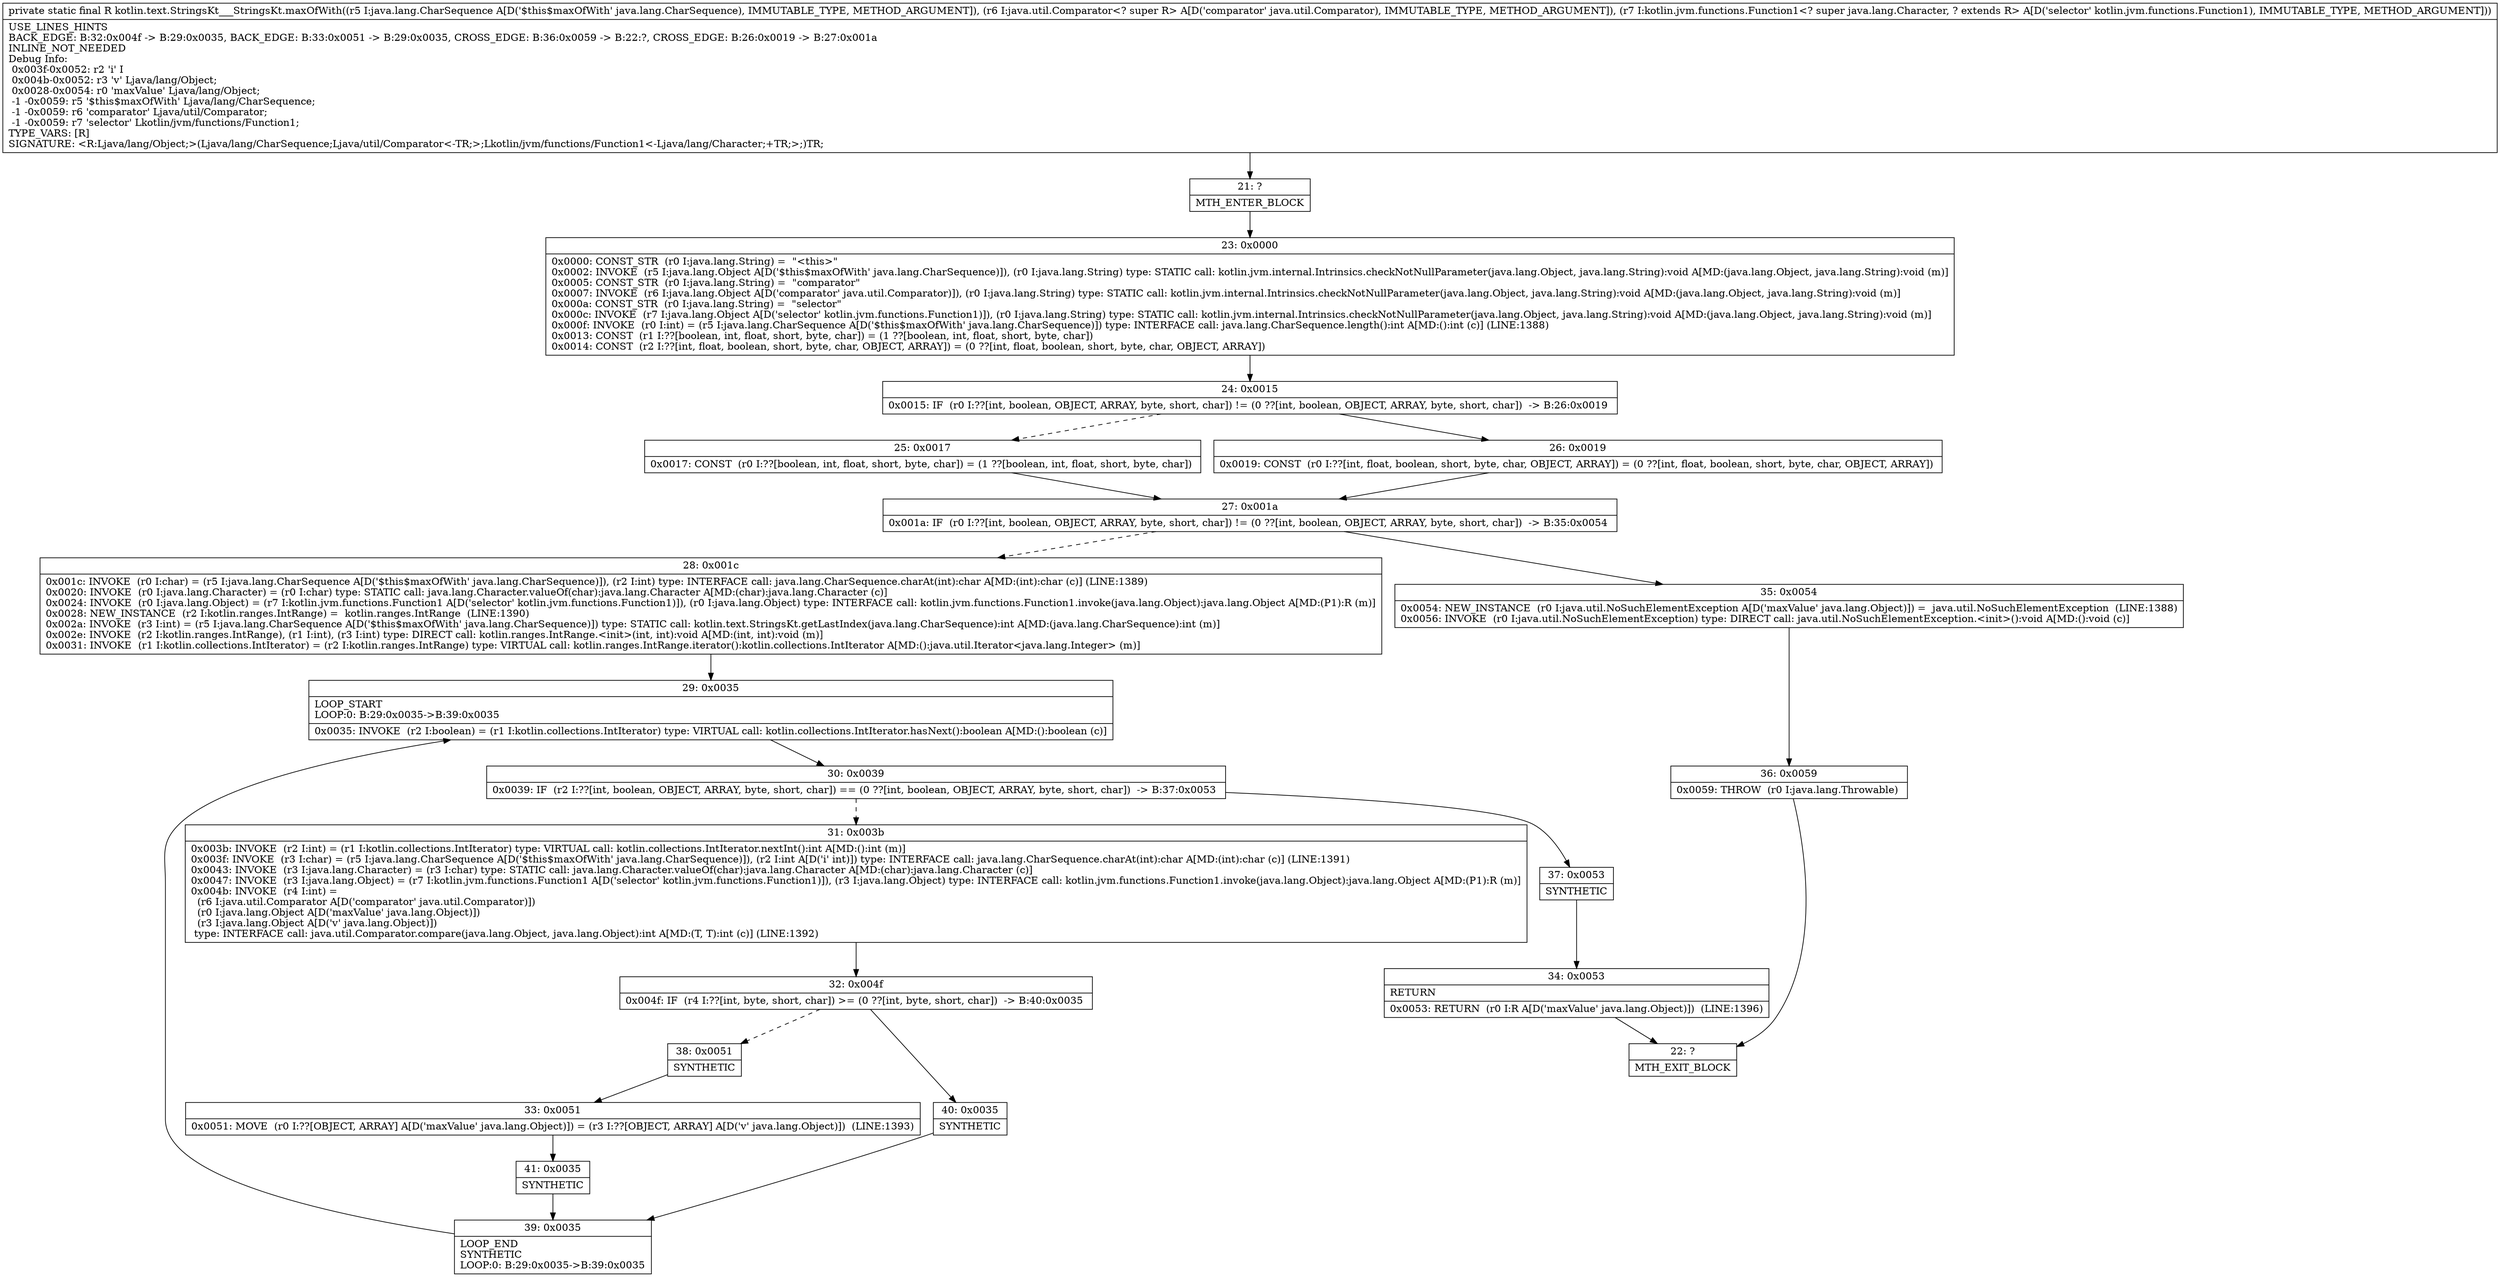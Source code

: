 digraph "CFG forkotlin.text.StringsKt___StringsKt.maxOfWith(Ljava\/lang\/CharSequence;Ljava\/util\/Comparator;Lkotlin\/jvm\/functions\/Function1;)Ljava\/lang\/Object;" {
Node_21 [shape=record,label="{21\:\ ?|MTH_ENTER_BLOCK\l}"];
Node_23 [shape=record,label="{23\:\ 0x0000|0x0000: CONST_STR  (r0 I:java.lang.String) =  \"\<this\>\" \l0x0002: INVOKE  (r5 I:java.lang.Object A[D('$this$maxOfWith' java.lang.CharSequence)]), (r0 I:java.lang.String) type: STATIC call: kotlin.jvm.internal.Intrinsics.checkNotNullParameter(java.lang.Object, java.lang.String):void A[MD:(java.lang.Object, java.lang.String):void (m)]\l0x0005: CONST_STR  (r0 I:java.lang.String) =  \"comparator\" \l0x0007: INVOKE  (r6 I:java.lang.Object A[D('comparator' java.util.Comparator)]), (r0 I:java.lang.String) type: STATIC call: kotlin.jvm.internal.Intrinsics.checkNotNullParameter(java.lang.Object, java.lang.String):void A[MD:(java.lang.Object, java.lang.String):void (m)]\l0x000a: CONST_STR  (r0 I:java.lang.String) =  \"selector\" \l0x000c: INVOKE  (r7 I:java.lang.Object A[D('selector' kotlin.jvm.functions.Function1)]), (r0 I:java.lang.String) type: STATIC call: kotlin.jvm.internal.Intrinsics.checkNotNullParameter(java.lang.Object, java.lang.String):void A[MD:(java.lang.Object, java.lang.String):void (m)]\l0x000f: INVOKE  (r0 I:int) = (r5 I:java.lang.CharSequence A[D('$this$maxOfWith' java.lang.CharSequence)]) type: INTERFACE call: java.lang.CharSequence.length():int A[MD:():int (c)] (LINE:1388)\l0x0013: CONST  (r1 I:??[boolean, int, float, short, byte, char]) = (1 ??[boolean, int, float, short, byte, char]) \l0x0014: CONST  (r2 I:??[int, float, boolean, short, byte, char, OBJECT, ARRAY]) = (0 ??[int, float, boolean, short, byte, char, OBJECT, ARRAY]) \l}"];
Node_24 [shape=record,label="{24\:\ 0x0015|0x0015: IF  (r0 I:??[int, boolean, OBJECT, ARRAY, byte, short, char]) != (0 ??[int, boolean, OBJECT, ARRAY, byte, short, char])  \-\> B:26:0x0019 \l}"];
Node_25 [shape=record,label="{25\:\ 0x0017|0x0017: CONST  (r0 I:??[boolean, int, float, short, byte, char]) = (1 ??[boolean, int, float, short, byte, char]) \l}"];
Node_27 [shape=record,label="{27\:\ 0x001a|0x001a: IF  (r0 I:??[int, boolean, OBJECT, ARRAY, byte, short, char]) != (0 ??[int, boolean, OBJECT, ARRAY, byte, short, char])  \-\> B:35:0x0054 \l}"];
Node_28 [shape=record,label="{28\:\ 0x001c|0x001c: INVOKE  (r0 I:char) = (r5 I:java.lang.CharSequence A[D('$this$maxOfWith' java.lang.CharSequence)]), (r2 I:int) type: INTERFACE call: java.lang.CharSequence.charAt(int):char A[MD:(int):char (c)] (LINE:1389)\l0x0020: INVOKE  (r0 I:java.lang.Character) = (r0 I:char) type: STATIC call: java.lang.Character.valueOf(char):java.lang.Character A[MD:(char):java.lang.Character (c)]\l0x0024: INVOKE  (r0 I:java.lang.Object) = (r7 I:kotlin.jvm.functions.Function1 A[D('selector' kotlin.jvm.functions.Function1)]), (r0 I:java.lang.Object) type: INTERFACE call: kotlin.jvm.functions.Function1.invoke(java.lang.Object):java.lang.Object A[MD:(P1):R (m)]\l0x0028: NEW_INSTANCE  (r2 I:kotlin.ranges.IntRange) =  kotlin.ranges.IntRange  (LINE:1390)\l0x002a: INVOKE  (r3 I:int) = (r5 I:java.lang.CharSequence A[D('$this$maxOfWith' java.lang.CharSequence)]) type: STATIC call: kotlin.text.StringsKt.getLastIndex(java.lang.CharSequence):int A[MD:(java.lang.CharSequence):int (m)]\l0x002e: INVOKE  (r2 I:kotlin.ranges.IntRange), (r1 I:int), (r3 I:int) type: DIRECT call: kotlin.ranges.IntRange.\<init\>(int, int):void A[MD:(int, int):void (m)]\l0x0031: INVOKE  (r1 I:kotlin.collections.IntIterator) = (r2 I:kotlin.ranges.IntRange) type: VIRTUAL call: kotlin.ranges.IntRange.iterator():kotlin.collections.IntIterator A[MD:():java.util.Iterator\<java.lang.Integer\> (m)]\l}"];
Node_29 [shape=record,label="{29\:\ 0x0035|LOOP_START\lLOOP:0: B:29:0x0035\-\>B:39:0x0035\l|0x0035: INVOKE  (r2 I:boolean) = (r1 I:kotlin.collections.IntIterator) type: VIRTUAL call: kotlin.collections.IntIterator.hasNext():boolean A[MD:():boolean (c)]\l}"];
Node_30 [shape=record,label="{30\:\ 0x0039|0x0039: IF  (r2 I:??[int, boolean, OBJECT, ARRAY, byte, short, char]) == (0 ??[int, boolean, OBJECT, ARRAY, byte, short, char])  \-\> B:37:0x0053 \l}"];
Node_31 [shape=record,label="{31\:\ 0x003b|0x003b: INVOKE  (r2 I:int) = (r1 I:kotlin.collections.IntIterator) type: VIRTUAL call: kotlin.collections.IntIterator.nextInt():int A[MD:():int (m)]\l0x003f: INVOKE  (r3 I:char) = (r5 I:java.lang.CharSequence A[D('$this$maxOfWith' java.lang.CharSequence)]), (r2 I:int A[D('i' int)]) type: INTERFACE call: java.lang.CharSequence.charAt(int):char A[MD:(int):char (c)] (LINE:1391)\l0x0043: INVOKE  (r3 I:java.lang.Character) = (r3 I:char) type: STATIC call: java.lang.Character.valueOf(char):java.lang.Character A[MD:(char):java.lang.Character (c)]\l0x0047: INVOKE  (r3 I:java.lang.Object) = (r7 I:kotlin.jvm.functions.Function1 A[D('selector' kotlin.jvm.functions.Function1)]), (r3 I:java.lang.Object) type: INTERFACE call: kotlin.jvm.functions.Function1.invoke(java.lang.Object):java.lang.Object A[MD:(P1):R (m)]\l0x004b: INVOKE  (r4 I:int) = \l  (r6 I:java.util.Comparator A[D('comparator' java.util.Comparator)])\l  (r0 I:java.lang.Object A[D('maxValue' java.lang.Object)])\l  (r3 I:java.lang.Object A[D('v' java.lang.Object)])\l type: INTERFACE call: java.util.Comparator.compare(java.lang.Object, java.lang.Object):int A[MD:(T, T):int (c)] (LINE:1392)\l}"];
Node_32 [shape=record,label="{32\:\ 0x004f|0x004f: IF  (r4 I:??[int, byte, short, char]) \>= (0 ??[int, byte, short, char])  \-\> B:40:0x0035 \l}"];
Node_38 [shape=record,label="{38\:\ 0x0051|SYNTHETIC\l}"];
Node_33 [shape=record,label="{33\:\ 0x0051|0x0051: MOVE  (r0 I:??[OBJECT, ARRAY] A[D('maxValue' java.lang.Object)]) = (r3 I:??[OBJECT, ARRAY] A[D('v' java.lang.Object)])  (LINE:1393)\l}"];
Node_41 [shape=record,label="{41\:\ 0x0035|SYNTHETIC\l}"];
Node_39 [shape=record,label="{39\:\ 0x0035|LOOP_END\lSYNTHETIC\lLOOP:0: B:29:0x0035\-\>B:39:0x0035\l}"];
Node_40 [shape=record,label="{40\:\ 0x0035|SYNTHETIC\l}"];
Node_37 [shape=record,label="{37\:\ 0x0053|SYNTHETIC\l}"];
Node_34 [shape=record,label="{34\:\ 0x0053|RETURN\l|0x0053: RETURN  (r0 I:R A[D('maxValue' java.lang.Object)])  (LINE:1396)\l}"];
Node_22 [shape=record,label="{22\:\ ?|MTH_EXIT_BLOCK\l}"];
Node_35 [shape=record,label="{35\:\ 0x0054|0x0054: NEW_INSTANCE  (r0 I:java.util.NoSuchElementException A[D('maxValue' java.lang.Object)]) =  java.util.NoSuchElementException  (LINE:1388)\l0x0056: INVOKE  (r0 I:java.util.NoSuchElementException) type: DIRECT call: java.util.NoSuchElementException.\<init\>():void A[MD:():void (c)]\l}"];
Node_36 [shape=record,label="{36\:\ 0x0059|0x0059: THROW  (r0 I:java.lang.Throwable) \l}"];
Node_26 [shape=record,label="{26\:\ 0x0019|0x0019: CONST  (r0 I:??[int, float, boolean, short, byte, char, OBJECT, ARRAY]) = (0 ??[int, float, boolean, short, byte, char, OBJECT, ARRAY]) \l}"];
MethodNode[shape=record,label="{private static final R kotlin.text.StringsKt___StringsKt.maxOfWith((r5 I:java.lang.CharSequence A[D('$this$maxOfWith' java.lang.CharSequence), IMMUTABLE_TYPE, METHOD_ARGUMENT]), (r6 I:java.util.Comparator\<? super R\> A[D('comparator' java.util.Comparator), IMMUTABLE_TYPE, METHOD_ARGUMENT]), (r7 I:kotlin.jvm.functions.Function1\<? super java.lang.Character, ? extends R\> A[D('selector' kotlin.jvm.functions.Function1), IMMUTABLE_TYPE, METHOD_ARGUMENT]))  | USE_LINES_HINTS\lBACK_EDGE: B:32:0x004f \-\> B:29:0x0035, BACK_EDGE: B:33:0x0051 \-\> B:29:0x0035, CROSS_EDGE: B:36:0x0059 \-\> B:22:?, CROSS_EDGE: B:26:0x0019 \-\> B:27:0x001a\lINLINE_NOT_NEEDED\lDebug Info:\l  0x003f\-0x0052: r2 'i' I\l  0x004b\-0x0052: r3 'v' Ljava\/lang\/Object;\l  0x0028\-0x0054: r0 'maxValue' Ljava\/lang\/Object;\l  \-1 \-0x0059: r5 '$this$maxOfWith' Ljava\/lang\/CharSequence;\l  \-1 \-0x0059: r6 'comparator' Ljava\/util\/Comparator;\l  \-1 \-0x0059: r7 'selector' Lkotlin\/jvm\/functions\/Function1;\lTYPE_VARS: [R]\lSIGNATURE: \<R:Ljava\/lang\/Object;\>(Ljava\/lang\/CharSequence;Ljava\/util\/Comparator\<\-TR;\>;Lkotlin\/jvm\/functions\/Function1\<\-Ljava\/lang\/Character;+TR;\>;)TR;\l}"];
MethodNode -> Node_21;Node_21 -> Node_23;
Node_23 -> Node_24;
Node_24 -> Node_25[style=dashed];
Node_24 -> Node_26;
Node_25 -> Node_27;
Node_27 -> Node_28[style=dashed];
Node_27 -> Node_35;
Node_28 -> Node_29;
Node_29 -> Node_30;
Node_30 -> Node_31[style=dashed];
Node_30 -> Node_37;
Node_31 -> Node_32;
Node_32 -> Node_38[style=dashed];
Node_32 -> Node_40;
Node_38 -> Node_33;
Node_33 -> Node_41;
Node_41 -> Node_39;
Node_39 -> Node_29;
Node_40 -> Node_39;
Node_37 -> Node_34;
Node_34 -> Node_22;
Node_35 -> Node_36;
Node_36 -> Node_22;
Node_26 -> Node_27;
}

